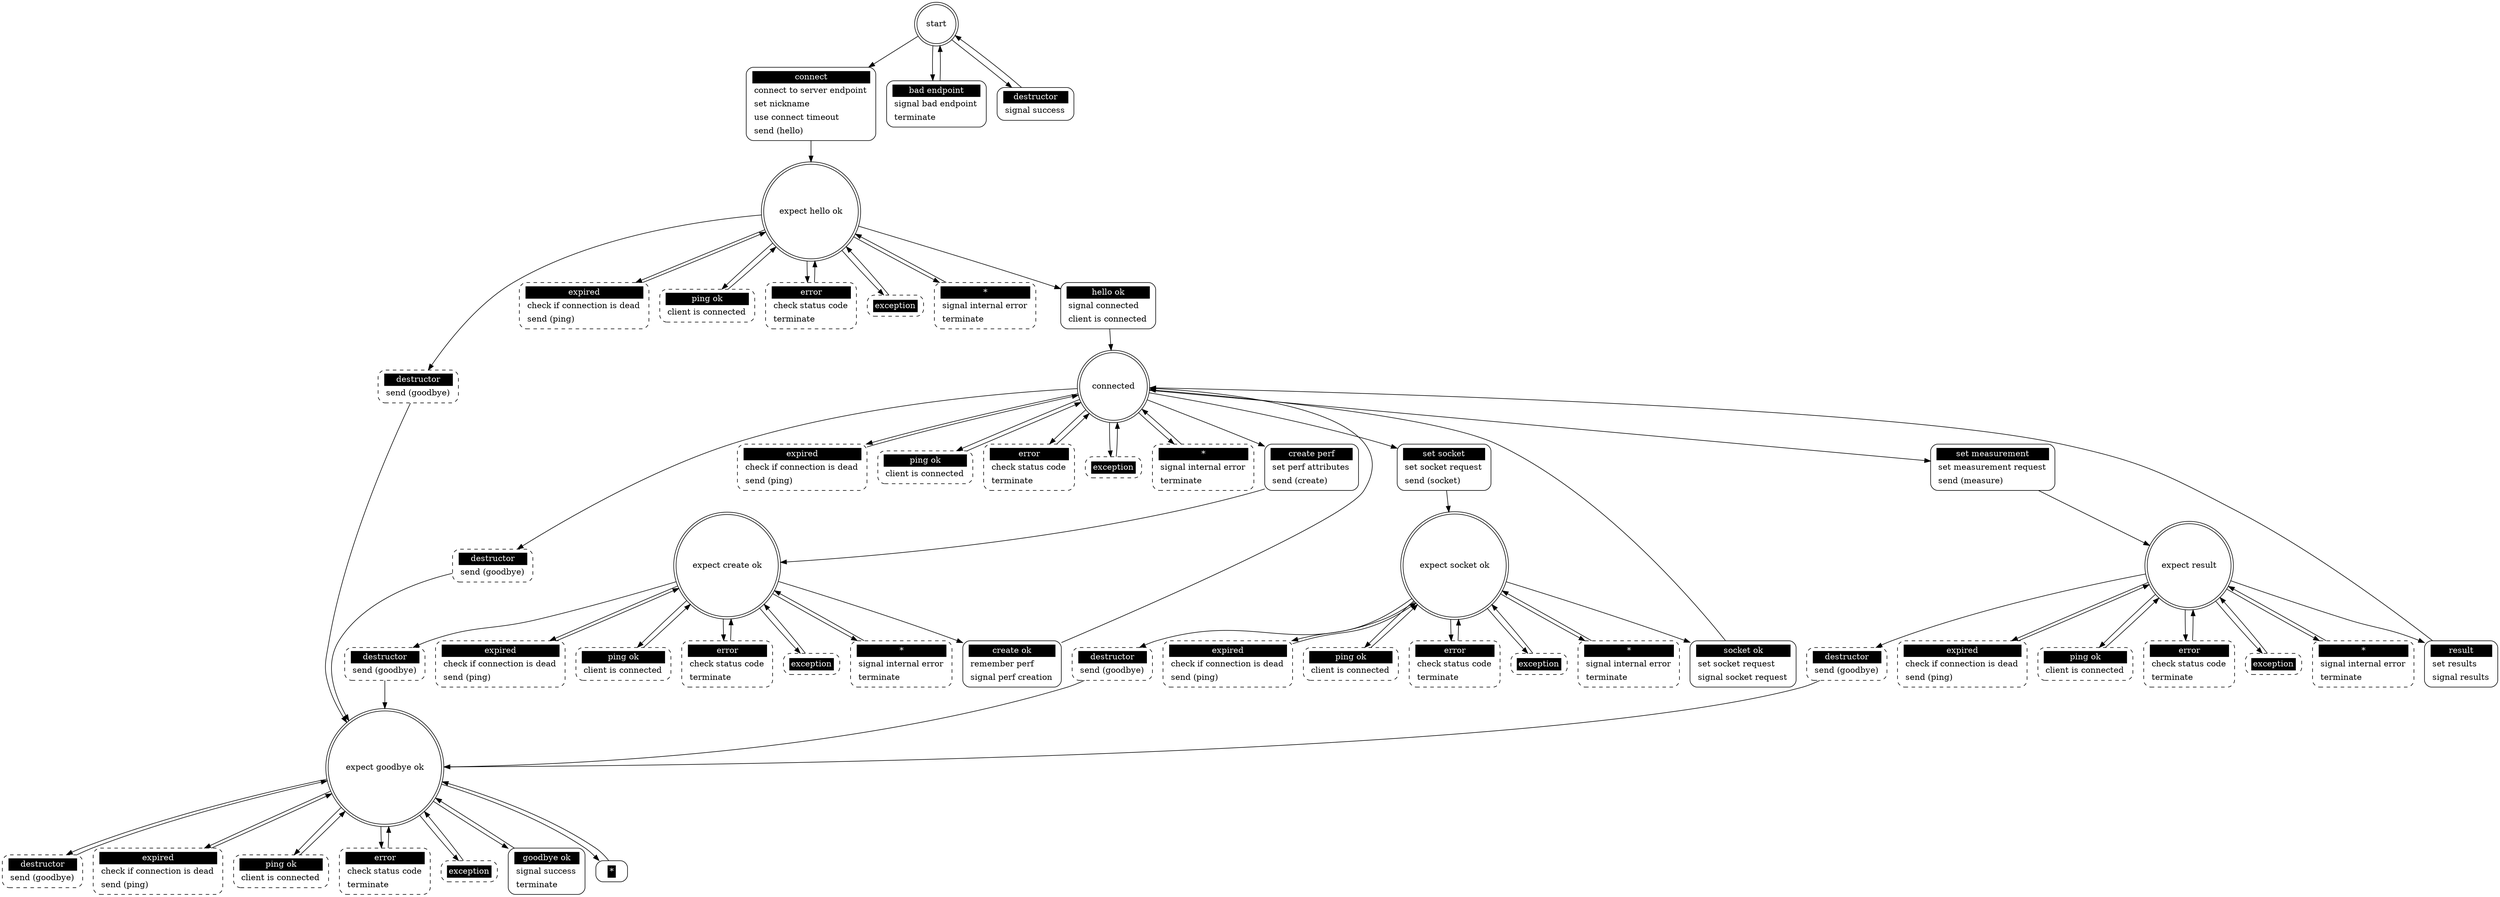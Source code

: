 ## Automatically generated from zperf_client.xml by gsl
digraph "zperf_client" {

 "start" [shape = "doublecircle"];
 "start connect" [shape = "Mrecord" style = solid label = <<table border="0" cellborder="0" cellpadding="3" bgcolor="white"><tr><td bgcolor="black" align="center" colspan="2"><font color="white">connect</font></td></tr><tr><td align="left" port="r3">connect to server endpoint</td></tr><tr><td align="left" port="r3">set nickname</td></tr><tr><td align="left" port="r3">use connect timeout</td></tr><tr><td align="left" port="r3">send (hello)</td></tr></table>>];
 "start" -> "start connect";
 "start connect" -> "expect hello ok";
 "start bad endpoint" [shape = "Mrecord" style = solid label = <<table border="0" cellborder="0" cellpadding="3" bgcolor="white"><tr><td bgcolor="black" align="center" colspan="2"><font color="white">bad endpoint</font></td></tr><tr><td align="left" port="r3">signal bad endpoint</td></tr><tr><td align="left" port="r3">terminate</td></tr></table>>];
 "start" -> "start bad endpoint";
 "start bad endpoint" -> "start";
 "start destructor" [shape = "Mrecord" style = solid label = <<table border="0" cellborder="0" cellpadding="3" bgcolor="white"><tr><td bgcolor="black" align="center" colspan="2"><font color="white">destructor</font></td></tr><tr><td align="left" port="r3">signal success</td></tr></table>>];
 "start" -> "start destructor";
 "start destructor" -> "start";

 "expect hello ok" [shape = "doublecircle"];
 "expect hello ok destructor" [shape = "Mrecord" style = dashed label = <<table border="0" cellborder="0" cellpadding="3" bgcolor="white"><tr><td bgcolor="black" align="center" colspan="2"><font color="white">destructor</font></td></tr><tr><td align="left" port="r3">send (goodbye)</td></tr></table>>];
 "expect hello ok" -> "expect hello ok destructor";
 "expect hello ok destructor" -> "expect goodbye ok";
 "expect hello ok expired" [shape = "Mrecord" style = dashed label = <<table border="0" cellborder="0" cellpadding="3" bgcolor="white"><tr><td bgcolor="black" align="center" colspan="2"><font color="white">expired</font></td></tr><tr><td align="left" port="r3">check if connection is dead</td></tr><tr><td align="left" port="r3">send (ping)</td></tr></table>>];
 "expect hello ok" -> "expect hello ok expired";
 "expect hello ok expired" -> "expect hello ok";
 "expect hello ok ping ok" [shape = "Mrecord" style = dashed label = <<table border="0" cellborder="0" cellpadding="3" bgcolor="white"><tr><td bgcolor="black" align="center" colspan="2"><font color="white">ping ok</font></td></tr><tr><td align="left" port="r3">client is connected</td></tr></table>>];
 "expect hello ok" -> "expect hello ok ping ok";
 "expect hello ok ping ok" -> "expect hello ok";
 "expect hello ok error" [shape = "Mrecord" style = dashed label = <<table border="0" cellborder="0" cellpadding="3" bgcolor="white"><tr><td bgcolor="black" align="center" colspan="2"><font color="white">error</font></td></tr><tr><td align="left" port="r3">check status code</td></tr><tr><td align="left" port="r3">terminate</td></tr></table>>];
 "expect hello ok" -> "expect hello ok error";
 "expect hello ok error" -> "expect hello ok";
 "expect hello ok exception" [shape = "Mrecord" style = dashed label = <<table border="0" cellborder="0" cellpadding="3" bgcolor="white"><tr><td bgcolor="black" align="center" colspan="2"><font color="white">exception</font></td></tr></table>>];
 "expect hello ok" -> "expect hello ok exception";
 "expect hello ok exception" -> "expect hello ok";
 "expect hello ok *" [shape = "Mrecord" style = dashed label = <<table border="0" cellborder="0" cellpadding="3" bgcolor="white"><tr><td bgcolor="black" align="center" colspan="2"><font color="white">*</font></td></tr><tr><td align="left" port="r3">signal internal error</td></tr><tr><td align="left" port="r3">terminate</td></tr></table>>];
 "expect hello ok" -> "expect hello ok *";
 "expect hello ok *" -> "expect hello ok";
 "expect hello ok hello ok" [shape = "Mrecord" style = solid label = <<table border="0" cellborder="0" cellpadding="3" bgcolor="white"><tr><td bgcolor="black" align="center" colspan="2"><font color="white">hello ok</font></td></tr><tr><td align="left" port="r3">signal connected</td></tr><tr><td align="left" port="r3">client is connected</td></tr></table>>];
 "expect hello ok" -> "expect hello ok hello ok";
 "expect hello ok hello ok" -> "connected";

 "connected" [shape = "doublecircle"];
 "connected destructor" [shape = "Mrecord" style = dashed label = <<table border="0" cellborder="0" cellpadding="3" bgcolor="white"><tr><td bgcolor="black" align="center" colspan="2"><font color="white">destructor</font></td></tr><tr><td align="left" port="r3">send (goodbye)</td></tr></table>>];
 "connected" -> "connected destructor";
 "connected destructor" -> "expect goodbye ok";
 "connected expired" [shape = "Mrecord" style = dashed label = <<table border="0" cellborder="0" cellpadding="3" bgcolor="white"><tr><td bgcolor="black" align="center" colspan="2"><font color="white">expired</font></td></tr><tr><td align="left" port="r3">check if connection is dead</td></tr><tr><td align="left" port="r3">send (ping)</td></tr></table>>];
 "connected" -> "connected expired";
 "connected expired" -> "connected";
 "connected ping ok" [shape = "Mrecord" style = dashed label = <<table border="0" cellborder="0" cellpadding="3" bgcolor="white"><tr><td bgcolor="black" align="center" colspan="2"><font color="white">ping ok</font></td></tr><tr><td align="left" port="r3">client is connected</td></tr></table>>];
 "connected" -> "connected ping ok";
 "connected ping ok" -> "connected";
 "connected error" [shape = "Mrecord" style = dashed label = <<table border="0" cellborder="0" cellpadding="3" bgcolor="white"><tr><td bgcolor="black" align="center" colspan="2"><font color="white">error</font></td></tr><tr><td align="left" port="r3">check status code</td></tr><tr><td align="left" port="r3">terminate</td></tr></table>>];
 "connected" -> "connected error";
 "connected error" -> "connected";
 "connected exception" [shape = "Mrecord" style = dashed label = <<table border="0" cellborder="0" cellpadding="3" bgcolor="white"><tr><td bgcolor="black" align="center" colspan="2"><font color="white">exception</font></td></tr></table>>];
 "connected" -> "connected exception";
 "connected exception" -> "connected";
 "connected *" [shape = "Mrecord" style = dashed label = <<table border="0" cellborder="0" cellpadding="3" bgcolor="white"><tr><td bgcolor="black" align="center" colspan="2"><font color="white">*</font></td></tr><tr><td align="left" port="r3">signal internal error</td></tr><tr><td align="left" port="r3">terminate</td></tr></table>>];
 "connected" -> "connected *";
 "connected *" -> "connected";
 "connected create perf" [shape = "Mrecord" style = solid label = <<table border="0" cellborder="0" cellpadding="3" bgcolor="white"><tr><td bgcolor="black" align="center" colspan="2"><font color="white">create perf</font></td></tr><tr><td align="left" port="r3">set perf attributes</td></tr><tr><td align="left" port="r3">send (create)</td></tr></table>>];
 "connected" -> "connected create perf";
 "connected create perf" -> "expect create ok";
 "connected set socket" [shape = "Mrecord" style = solid label = <<table border="0" cellborder="0" cellpadding="3" bgcolor="white"><tr><td bgcolor="black" align="center" colspan="2"><font color="white">set socket</font></td></tr><tr><td align="left" port="r3">set socket request</td></tr><tr><td align="left" port="r3">send (socket)</td></tr></table>>];
 "connected" -> "connected set socket";
 "connected set socket" -> "expect socket ok";
 "connected set measurement" [shape = "Mrecord" style = solid label = <<table border="0" cellborder="0" cellpadding="3" bgcolor="white"><tr><td bgcolor="black" align="center" colspan="2"><font color="white">set measurement</font></td></tr><tr><td align="left" port="r3">set measurement request</td></tr><tr><td align="left" port="r3">send (measure)</td></tr></table>>];
 "connected" -> "connected set measurement";
 "connected set measurement" -> "expect result";

 "expect create ok" [shape = "doublecircle"];
 "expect create ok destructor" [shape = "Mrecord" style = dashed label = <<table border="0" cellborder="0" cellpadding="3" bgcolor="white"><tr><td bgcolor="black" align="center" colspan="2"><font color="white">destructor</font></td></tr><tr><td align="left" port="r3">send (goodbye)</td></tr></table>>];
 "expect create ok" -> "expect create ok destructor";
 "expect create ok destructor" -> "expect goodbye ok";
 "expect create ok expired" [shape = "Mrecord" style = dashed label = <<table border="0" cellborder="0" cellpadding="3" bgcolor="white"><tr><td bgcolor="black" align="center" colspan="2"><font color="white">expired</font></td></tr><tr><td align="left" port="r3">check if connection is dead</td></tr><tr><td align="left" port="r3">send (ping)</td></tr></table>>];
 "expect create ok" -> "expect create ok expired";
 "expect create ok expired" -> "expect create ok";
 "expect create ok ping ok" [shape = "Mrecord" style = dashed label = <<table border="0" cellborder="0" cellpadding="3" bgcolor="white"><tr><td bgcolor="black" align="center" colspan="2"><font color="white">ping ok</font></td></tr><tr><td align="left" port="r3">client is connected</td></tr></table>>];
 "expect create ok" -> "expect create ok ping ok";
 "expect create ok ping ok" -> "expect create ok";
 "expect create ok error" [shape = "Mrecord" style = dashed label = <<table border="0" cellborder="0" cellpadding="3" bgcolor="white"><tr><td bgcolor="black" align="center" colspan="2"><font color="white">error</font></td></tr><tr><td align="left" port="r3">check status code</td></tr><tr><td align="left" port="r3">terminate</td></tr></table>>];
 "expect create ok" -> "expect create ok error";
 "expect create ok error" -> "expect create ok";
 "expect create ok exception" [shape = "Mrecord" style = dashed label = <<table border="0" cellborder="0" cellpadding="3" bgcolor="white"><tr><td bgcolor="black" align="center" colspan="2"><font color="white">exception</font></td></tr></table>>];
 "expect create ok" -> "expect create ok exception";
 "expect create ok exception" -> "expect create ok";
 "expect create ok *" [shape = "Mrecord" style = dashed label = <<table border="0" cellborder="0" cellpadding="3" bgcolor="white"><tr><td bgcolor="black" align="center" colspan="2"><font color="white">*</font></td></tr><tr><td align="left" port="r3">signal internal error</td></tr><tr><td align="left" port="r3">terminate</td></tr></table>>];
 "expect create ok" -> "expect create ok *";
 "expect create ok *" -> "expect create ok";
 "expect create ok create ok" [shape = "Mrecord" style = solid label = <<table border="0" cellborder="0" cellpadding="3" bgcolor="white"><tr><td bgcolor="black" align="center" colspan="2"><font color="white">create ok</font></td></tr><tr><td align="left" port="r3">remember perf</td></tr><tr><td align="left" port="r3">signal perf creation</td></tr></table>>];
 "expect create ok" -> "expect create ok create ok";
 "expect create ok create ok" -> "connected";

 "expect socket ok" [shape = "doublecircle"];
 "expect socket ok destructor" [shape = "Mrecord" style = dashed label = <<table border="0" cellborder="0" cellpadding="3" bgcolor="white"><tr><td bgcolor="black" align="center" colspan="2"><font color="white">destructor</font></td></tr><tr><td align="left" port="r3">send (goodbye)</td></tr></table>>];
 "expect socket ok" -> "expect socket ok destructor";
 "expect socket ok destructor" -> "expect goodbye ok";
 "expect socket ok expired" [shape = "Mrecord" style = dashed label = <<table border="0" cellborder="0" cellpadding="3" bgcolor="white"><tr><td bgcolor="black" align="center" colspan="2"><font color="white">expired</font></td></tr><tr><td align="left" port="r3">check if connection is dead</td></tr><tr><td align="left" port="r3">send (ping)</td></tr></table>>];
 "expect socket ok" -> "expect socket ok expired";
 "expect socket ok expired" -> "expect socket ok";
 "expect socket ok ping ok" [shape = "Mrecord" style = dashed label = <<table border="0" cellborder="0" cellpadding="3" bgcolor="white"><tr><td bgcolor="black" align="center" colspan="2"><font color="white">ping ok</font></td></tr><tr><td align="left" port="r3">client is connected</td></tr></table>>];
 "expect socket ok" -> "expect socket ok ping ok";
 "expect socket ok ping ok" -> "expect socket ok";
 "expect socket ok error" [shape = "Mrecord" style = dashed label = <<table border="0" cellborder="0" cellpadding="3" bgcolor="white"><tr><td bgcolor="black" align="center" colspan="2"><font color="white">error</font></td></tr><tr><td align="left" port="r3">check status code</td></tr><tr><td align="left" port="r3">terminate</td></tr></table>>];
 "expect socket ok" -> "expect socket ok error";
 "expect socket ok error" -> "expect socket ok";
 "expect socket ok exception" [shape = "Mrecord" style = dashed label = <<table border="0" cellborder="0" cellpadding="3" bgcolor="white"><tr><td bgcolor="black" align="center" colspan="2"><font color="white">exception</font></td></tr></table>>];
 "expect socket ok" -> "expect socket ok exception";
 "expect socket ok exception" -> "expect socket ok";
 "expect socket ok *" [shape = "Mrecord" style = dashed label = <<table border="0" cellborder="0" cellpadding="3" bgcolor="white"><tr><td bgcolor="black" align="center" colspan="2"><font color="white">*</font></td></tr><tr><td align="left" port="r3">signal internal error</td></tr><tr><td align="left" port="r3">terminate</td></tr></table>>];
 "expect socket ok" -> "expect socket ok *";
 "expect socket ok *" -> "expect socket ok";
 "expect socket ok socket ok" [shape = "Mrecord" style = solid label = <<table border="0" cellborder="0" cellpadding="3" bgcolor="white"><tr><td bgcolor="black" align="center" colspan="2"><font color="white">socket ok</font></td></tr><tr><td align="left" port="r3">set socket request</td></tr><tr><td align="left" port="r3">signal socket request</td></tr></table>>];
 "expect socket ok" -> "expect socket ok socket ok";
 "expect socket ok socket ok" -> "connected";

 "expect result" [shape = "doublecircle"];
 "expect result destructor" [shape = "Mrecord" style = dashed label = <<table border="0" cellborder="0" cellpadding="3" bgcolor="white"><tr><td bgcolor="black" align="center" colspan="2"><font color="white">destructor</font></td></tr><tr><td align="left" port="r3">send (goodbye)</td></tr></table>>];
 "expect result" -> "expect result destructor";
 "expect result destructor" -> "expect goodbye ok";
 "expect result expired" [shape = "Mrecord" style = dashed label = <<table border="0" cellborder="0" cellpadding="3" bgcolor="white"><tr><td bgcolor="black" align="center" colspan="2"><font color="white">expired</font></td></tr><tr><td align="left" port="r3">check if connection is dead</td></tr><tr><td align="left" port="r3">send (ping)</td></tr></table>>];
 "expect result" -> "expect result expired";
 "expect result expired" -> "expect result";
 "expect result ping ok" [shape = "Mrecord" style = dashed label = <<table border="0" cellborder="0" cellpadding="3" bgcolor="white"><tr><td bgcolor="black" align="center" colspan="2"><font color="white">ping ok</font></td></tr><tr><td align="left" port="r3">client is connected</td></tr></table>>];
 "expect result" -> "expect result ping ok";
 "expect result ping ok" -> "expect result";
 "expect result error" [shape = "Mrecord" style = dashed label = <<table border="0" cellborder="0" cellpadding="3" bgcolor="white"><tr><td bgcolor="black" align="center" colspan="2"><font color="white">error</font></td></tr><tr><td align="left" port="r3">check status code</td></tr><tr><td align="left" port="r3">terminate</td></tr></table>>];
 "expect result" -> "expect result error";
 "expect result error" -> "expect result";
 "expect result exception" [shape = "Mrecord" style = dashed label = <<table border="0" cellborder="0" cellpadding="3" bgcolor="white"><tr><td bgcolor="black" align="center" colspan="2"><font color="white">exception</font></td></tr></table>>];
 "expect result" -> "expect result exception";
 "expect result exception" -> "expect result";
 "expect result *" [shape = "Mrecord" style = dashed label = <<table border="0" cellborder="0" cellpadding="3" bgcolor="white"><tr><td bgcolor="black" align="center" colspan="2"><font color="white">*</font></td></tr><tr><td align="left" port="r3">signal internal error</td></tr><tr><td align="left" port="r3">terminate</td></tr></table>>];
 "expect result" -> "expect result *";
 "expect result *" -> "expect result";
 "expect result result" [shape = "Mrecord" style = solid label = <<table border="0" cellborder="0" cellpadding="3" bgcolor="white"><tr><td bgcolor="black" align="center" colspan="2"><font color="white">result</font></td></tr><tr><td align="left" port="r3">set results</td></tr><tr><td align="left" port="r3">signal results</td></tr></table>>];
 "expect result" -> "expect result result";
 "expect result result" -> "connected";

 "expect goodbye ok" [shape = "doublecircle"];
 "expect goodbye ok destructor" [shape = "Mrecord" style = dashed label = <<table border="0" cellborder="0" cellpadding="3" bgcolor="white"><tr><td bgcolor="black" align="center" colspan="2"><font color="white">destructor</font></td></tr><tr><td align="left" port="r3">send (goodbye)</td></tr></table>>];
 "expect goodbye ok" -> "expect goodbye ok destructor";
 "expect goodbye ok destructor" -> "expect goodbye ok";
 "expect goodbye ok expired" [shape = "Mrecord" style = dashed label = <<table border="0" cellborder="0" cellpadding="3" bgcolor="white"><tr><td bgcolor="black" align="center" colspan="2"><font color="white">expired</font></td></tr><tr><td align="left" port="r3">check if connection is dead</td></tr><tr><td align="left" port="r3">send (ping)</td></tr></table>>];
 "expect goodbye ok" -> "expect goodbye ok expired";
 "expect goodbye ok expired" -> "expect goodbye ok";
 "expect goodbye ok ping ok" [shape = "Mrecord" style = dashed label = <<table border="0" cellborder="0" cellpadding="3" bgcolor="white"><tr><td bgcolor="black" align="center" colspan="2"><font color="white">ping ok</font></td></tr><tr><td align="left" port="r3">client is connected</td></tr></table>>];
 "expect goodbye ok" -> "expect goodbye ok ping ok";
 "expect goodbye ok ping ok" -> "expect goodbye ok";
 "expect goodbye ok error" [shape = "Mrecord" style = dashed label = <<table border="0" cellborder="0" cellpadding="3" bgcolor="white"><tr><td bgcolor="black" align="center" colspan="2"><font color="white">error</font></td></tr><tr><td align="left" port="r3">check status code</td></tr><tr><td align="left" port="r3">terminate</td></tr></table>>];
 "expect goodbye ok" -> "expect goodbye ok error";
 "expect goodbye ok error" -> "expect goodbye ok";
 "expect goodbye ok exception" [shape = "Mrecord" style = dashed label = <<table border="0" cellborder="0" cellpadding="3" bgcolor="white"><tr><td bgcolor="black" align="center" colspan="2"><font color="white">exception</font></td></tr></table>>];
 "expect goodbye ok" -> "expect goodbye ok exception";
 "expect goodbye ok exception" -> "expect goodbye ok";
 "expect goodbye ok goodbye ok" [shape = "Mrecord" style = solid label = <<table border="0" cellborder="0" cellpadding="3" bgcolor="white"><tr><td bgcolor="black" align="center" colspan="2"><font color="white">goodbye ok</font></td></tr><tr><td align="left" port="r3">signal success</td></tr><tr><td align="left" port="r3">terminate</td></tr></table>>];
 "expect goodbye ok" -> "expect goodbye ok goodbye ok";
 "expect goodbye ok goodbye ok" -> "expect goodbye ok";
 "expect goodbye ok *" [shape = "Mrecord" style = solid label = <<table border="0" cellborder="0" cellpadding="3" bgcolor="white"><tr><td bgcolor="black" align="center" colspan="2"><font color="white">*</font></td></tr></table>>];
 "expect goodbye ok" -> "expect goodbye ok *";
 "expect goodbye ok *" -> "expect goodbye ok";
}
